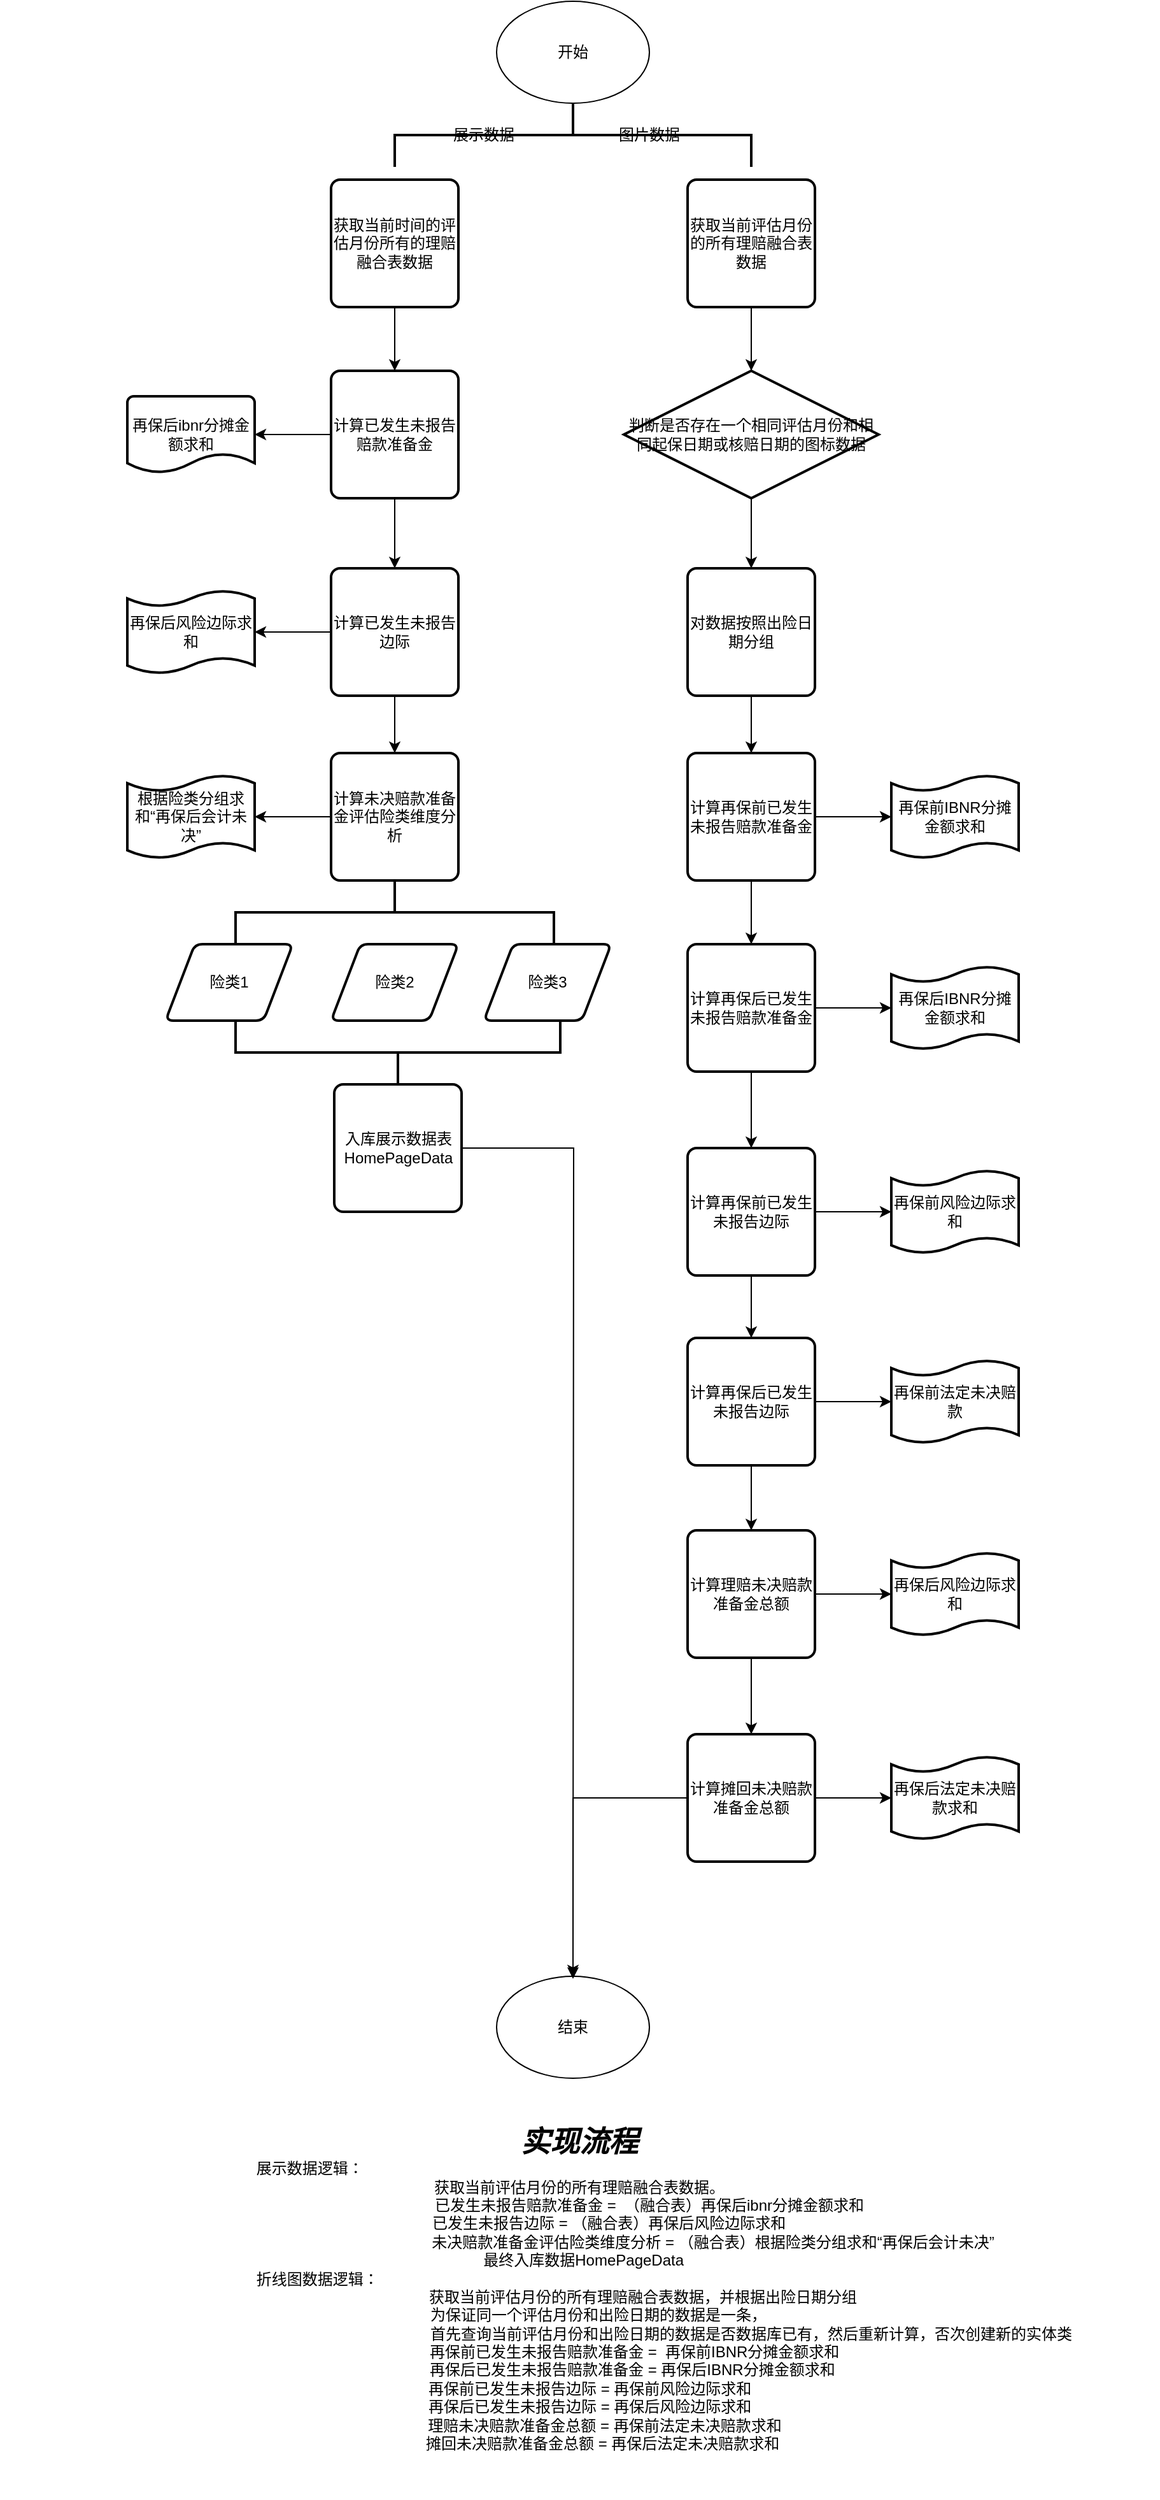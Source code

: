 <mxfile version="21.8.1" type="github">
  <diagram name="第 1 页" id="2nmkqMmpdVOXknUFFFJr">
    <mxGraphModel dx="1781" dy="495" grid="1" gridSize="10" guides="1" tooltips="1" connect="1" arrows="1" fold="1" page="1" pageScale="1" pageWidth="827" pageHeight="1169" math="0" shadow="0">
      <root>
        <mxCell id="0" />
        <mxCell id="1" parent="0" />
        <mxCell id="ub2z6pUdlAEDYnLQV5LL-1" value="开始" style="ellipse;whiteSpace=wrap;html=1;" parent="1" vertex="1">
          <mxGeometry x="350" y="20" width="120" height="80" as="geometry" />
        </mxCell>
        <mxCell id="ub2z6pUdlAEDYnLQV5LL-2" value="结束" style="ellipse;whiteSpace=wrap;html=1;" parent="1" vertex="1">
          <mxGeometry x="350" y="1570" width="120" height="80" as="geometry" />
        </mxCell>
        <mxCell id="ub2z6pUdlAEDYnLQV5LL-22" value="" style="edgeStyle=orthogonalEdgeStyle;rounded=0;orthogonalLoop=1;jettySize=auto;html=1;" parent="1" source="ub2z6pUdlAEDYnLQV5LL-3" target="ub2z6pUdlAEDYnLQV5LL-4" edge="1">
          <mxGeometry relative="1" as="geometry" />
        </mxCell>
        <mxCell id="ub2z6pUdlAEDYnLQV5LL-3" value="获取当前时间的评估月份所有的理赔融合表数据" style="rounded=1;whiteSpace=wrap;html=1;absoluteArcSize=1;arcSize=14;strokeWidth=2;" parent="1" vertex="1">
          <mxGeometry x="220" y="160" width="100" height="100" as="geometry" />
        </mxCell>
        <mxCell id="ub2z6pUdlAEDYnLQV5LL-23" value="" style="edgeStyle=orthogonalEdgeStyle;rounded=0;orthogonalLoop=1;jettySize=auto;html=1;" parent="1" source="ub2z6pUdlAEDYnLQV5LL-4" target="ub2z6pUdlAEDYnLQV5LL-9" edge="1">
          <mxGeometry relative="1" as="geometry" />
        </mxCell>
        <mxCell id="ub2z6pUdlAEDYnLQV5LL-24" value="" style="edgeStyle=orthogonalEdgeStyle;rounded=0;orthogonalLoop=1;jettySize=auto;html=1;" parent="1" source="ub2z6pUdlAEDYnLQV5LL-4" target="ub2z6pUdlAEDYnLQV5LL-8" edge="1">
          <mxGeometry relative="1" as="geometry" />
        </mxCell>
        <mxCell id="ub2z6pUdlAEDYnLQV5LL-4" value="计算已发生未报告赔款准备金" style="rounded=1;whiteSpace=wrap;html=1;absoluteArcSize=1;arcSize=14;strokeWidth=2;" parent="1" vertex="1">
          <mxGeometry x="220" y="310" width="100" height="100" as="geometry" />
        </mxCell>
        <mxCell id="ub2z6pUdlAEDYnLQV5LL-8" value="再保后ibnr分摊金额求和" style="strokeWidth=2;html=1;shape=mxgraph.flowchart.document2;whiteSpace=wrap;size=0.25;" parent="1" vertex="1">
          <mxGeometry x="60" y="330" width="100" height="60" as="geometry" />
        </mxCell>
        <mxCell id="ub2z6pUdlAEDYnLQV5LL-25" value="" style="edgeStyle=orthogonalEdgeStyle;rounded=0;orthogonalLoop=1;jettySize=auto;html=1;" parent="1" source="ub2z6pUdlAEDYnLQV5LL-9" target="ub2z6pUdlAEDYnLQV5LL-10" edge="1">
          <mxGeometry relative="1" as="geometry" />
        </mxCell>
        <mxCell id="ub2z6pUdlAEDYnLQV5LL-26" value="" style="edgeStyle=orthogonalEdgeStyle;rounded=0;orthogonalLoop=1;jettySize=auto;html=1;" parent="1" source="ub2z6pUdlAEDYnLQV5LL-9" target="ub2z6pUdlAEDYnLQV5LL-11" edge="1">
          <mxGeometry relative="1" as="geometry" />
        </mxCell>
        <mxCell id="ub2z6pUdlAEDYnLQV5LL-9" value="计算已发生未报告边际" style="rounded=1;whiteSpace=wrap;html=1;absoluteArcSize=1;arcSize=14;strokeWidth=2;" parent="1" vertex="1">
          <mxGeometry x="220" y="465" width="100" height="100" as="geometry" />
        </mxCell>
        <mxCell id="ub2z6pUdlAEDYnLQV5LL-10" value="再保后风险边际求和" style="shape=tape;whiteSpace=wrap;html=1;strokeWidth=2;size=0.19" parent="1" vertex="1">
          <mxGeometry x="60" y="482.5" width="100" height="65" as="geometry" />
        </mxCell>
        <mxCell id="ub2z6pUdlAEDYnLQV5LL-27" value="" style="edgeStyle=orthogonalEdgeStyle;rounded=0;orthogonalLoop=1;jettySize=auto;html=1;" parent="1" source="ub2z6pUdlAEDYnLQV5LL-11" target="ub2z6pUdlAEDYnLQV5LL-12" edge="1">
          <mxGeometry relative="1" as="geometry" />
        </mxCell>
        <mxCell id="ub2z6pUdlAEDYnLQV5LL-11" value="计算未决赔款准备金评估险类维度分析" style="rounded=1;whiteSpace=wrap;html=1;absoluteArcSize=1;arcSize=14;strokeWidth=2;" parent="1" vertex="1">
          <mxGeometry x="220" y="610" width="100" height="100" as="geometry" />
        </mxCell>
        <mxCell id="ub2z6pUdlAEDYnLQV5LL-12" value="根据险类分组求和“再保后会计未决”" style="shape=tape;whiteSpace=wrap;html=1;strokeWidth=2;size=0.19" parent="1" vertex="1">
          <mxGeometry x="60" y="627.5" width="100" height="65" as="geometry" />
        </mxCell>
        <mxCell id="ub2z6pUdlAEDYnLQV5LL-29" value="" style="edgeStyle=orthogonalEdgeStyle;rounded=0;orthogonalLoop=1;jettySize=auto;html=1;" parent="1" source="ub2z6pUdlAEDYnLQV5LL-13" target="ub2z6pUdlAEDYnLQV5LL-16" edge="1">
          <mxGeometry relative="1" as="geometry" />
        </mxCell>
        <mxCell id="ub2z6pUdlAEDYnLQV5LL-13" value="获取当前评估月份的所有理赔融合表数据" style="rounded=1;whiteSpace=wrap;html=1;absoluteArcSize=1;arcSize=14;strokeWidth=2;" parent="1" vertex="1">
          <mxGeometry x="500" y="160" width="100" height="100" as="geometry" />
        </mxCell>
        <mxCell id="ub2z6pUdlAEDYnLQV5LL-14" value="" style="strokeWidth=2;html=1;shape=mxgraph.flowchart.annotation_2;align=left;labelPosition=right;pointerEvents=1;direction=south;" parent="1" vertex="1">
          <mxGeometry x="270" y="100" width="280" height="50" as="geometry" />
        </mxCell>
        <mxCell id="ub2z6pUdlAEDYnLQV5LL-30" value="" style="edgeStyle=orthogonalEdgeStyle;rounded=0;orthogonalLoop=1;jettySize=auto;html=1;" parent="1" source="ub2z6pUdlAEDYnLQV5LL-16" target="ub2z6pUdlAEDYnLQV5LL-19" edge="1">
          <mxGeometry relative="1" as="geometry" />
        </mxCell>
        <mxCell id="ub2z6pUdlAEDYnLQV5LL-16" value="判断是否存在一个相同评估月份和相同起保日期或核赔日期的图标数据" style="strokeWidth=2;html=1;shape=mxgraph.flowchart.decision;whiteSpace=wrap;" parent="1" vertex="1">
          <mxGeometry x="450" y="310" width="200" height="100" as="geometry" />
        </mxCell>
        <mxCell id="ub2z6pUdlAEDYnLQV5LL-17" value="展示数据" style="text;strokeColor=none;align=center;fillColor=none;html=1;verticalAlign=middle;whiteSpace=wrap;rounded=0;" parent="1" vertex="1">
          <mxGeometry x="310" y="110" width="60" height="30" as="geometry" />
        </mxCell>
        <mxCell id="ub2z6pUdlAEDYnLQV5LL-18" value="图片数据" style="text;strokeColor=none;align=center;fillColor=none;html=1;verticalAlign=middle;whiteSpace=wrap;rounded=0;" parent="1" vertex="1">
          <mxGeometry x="440" y="110" width="60" height="30" as="geometry" />
        </mxCell>
        <mxCell id="ub2z6pUdlAEDYnLQV5LL-31" value="" style="edgeStyle=orthogonalEdgeStyle;rounded=0;orthogonalLoop=1;jettySize=auto;html=1;" parent="1" source="ub2z6pUdlAEDYnLQV5LL-19" target="ub2z6pUdlAEDYnLQV5LL-20" edge="1">
          <mxGeometry relative="1" as="geometry" />
        </mxCell>
        <mxCell id="ub2z6pUdlAEDYnLQV5LL-19" value="对数据按照出险日期分组" style="rounded=1;whiteSpace=wrap;html=1;absoluteArcSize=1;arcSize=14;strokeWidth=2;" parent="1" vertex="1">
          <mxGeometry x="500" y="465" width="100" height="100" as="geometry" />
        </mxCell>
        <mxCell id="ub2z6pUdlAEDYnLQV5LL-32" value="" style="edgeStyle=orthogonalEdgeStyle;rounded=0;orthogonalLoop=1;jettySize=auto;html=1;" parent="1" source="ub2z6pUdlAEDYnLQV5LL-20" target="ub2z6pUdlAEDYnLQV5LL-21" edge="1">
          <mxGeometry relative="1" as="geometry" />
        </mxCell>
        <mxCell id="ub2z6pUdlAEDYnLQV5LL-35" value="" style="edgeStyle=orthogonalEdgeStyle;rounded=0;orthogonalLoop=1;jettySize=auto;html=1;" parent="1" source="ub2z6pUdlAEDYnLQV5LL-20" target="ub2z6pUdlAEDYnLQV5LL-33" edge="1">
          <mxGeometry relative="1" as="geometry" />
        </mxCell>
        <mxCell id="ub2z6pUdlAEDYnLQV5LL-20" value="计算再保前已发生未报告赔款准备金" style="rounded=1;whiteSpace=wrap;html=1;absoluteArcSize=1;arcSize=14;strokeWidth=2;" parent="1" vertex="1">
          <mxGeometry x="500" y="610" width="100" height="100" as="geometry" />
        </mxCell>
        <mxCell id="ub2z6pUdlAEDYnLQV5LL-21" value="再保前IBNR分摊金额求和" style="shape=tape;whiteSpace=wrap;html=1;strokeWidth=2;size=0.19" parent="1" vertex="1">
          <mxGeometry x="660" y="627.5" width="100" height="65" as="geometry" />
        </mxCell>
        <mxCell id="ub2z6pUdlAEDYnLQV5LL-37" value="" style="edgeStyle=orthogonalEdgeStyle;rounded=0;orthogonalLoop=1;jettySize=auto;html=1;" parent="1" source="ub2z6pUdlAEDYnLQV5LL-33" target="ub2z6pUdlAEDYnLQV5LL-36" edge="1">
          <mxGeometry relative="1" as="geometry" />
        </mxCell>
        <mxCell id="ub2z6pUdlAEDYnLQV5LL-42" value="" style="edgeStyle=orthogonalEdgeStyle;rounded=0;orthogonalLoop=1;jettySize=auto;html=1;" parent="1" source="ub2z6pUdlAEDYnLQV5LL-33" target="ub2z6pUdlAEDYnLQV5LL-38" edge="1">
          <mxGeometry relative="1" as="geometry" />
        </mxCell>
        <mxCell id="ub2z6pUdlAEDYnLQV5LL-33" value="计算再保后已发生未报告赔款准备金" style="rounded=1;whiteSpace=wrap;html=1;absoluteArcSize=1;arcSize=14;strokeWidth=2;" parent="1" vertex="1">
          <mxGeometry x="500" y="760" width="100" height="100" as="geometry" />
        </mxCell>
        <mxCell id="ub2z6pUdlAEDYnLQV5LL-36" value="再保后IBNR分摊金额求和" style="shape=tape;whiteSpace=wrap;html=1;strokeWidth=2;size=0.19" parent="1" vertex="1">
          <mxGeometry x="660" y="777.5" width="100" height="65" as="geometry" />
        </mxCell>
        <mxCell id="ub2z6pUdlAEDYnLQV5LL-40" value="" style="edgeStyle=orthogonalEdgeStyle;rounded=0;orthogonalLoop=1;jettySize=auto;html=1;" parent="1" source="ub2z6pUdlAEDYnLQV5LL-38" target="ub2z6pUdlAEDYnLQV5LL-39" edge="1">
          <mxGeometry relative="1" as="geometry" />
        </mxCell>
        <mxCell id="ub2z6pUdlAEDYnLQV5LL-44" value="" style="edgeStyle=orthogonalEdgeStyle;rounded=0;orthogonalLoop=1;jettySize=auto;html=1;" parent="1" source="ub2z6pUdlAEDYnLQV5LL-38" target="ub2z6pUdlAEDYnLQV5LL-43" edge="1">
          <mxGeometry relative="1" as="geometry" />
        </mxCell>
        <mxCell id="ub2z6pUdlAEDYnLQV5LL-38" value="计算再保前已发生未报告边际" style="rounded=1;whiteSpace=wrap;html=1;absoluteArcSize=1;arcSize=14;strokeWidth=2;" parent="1" vertex="1">
          <mxGeometry x="500" y="920" width="100" height="100" as="geometry" />
        </mxCell>
        <mxCell id="ub2z6pUdlAEDYnLQV5LL-39" value="再保前风险边际求和" style="shape=tape;whiteSpace=wrap;html=1;strokeWidth=2;size=0.19" parent="1" vertex="1">
          <mxGeometry x="660" y="937.5" width="100" height="65" as="geometry" />
        </mxCell>
        <mxCell id="ub2z6pUdlAEDYnLQV5LL-46" value="" style="edgeStyle=orthogonalEdgeStyle;rounded=0;orthogonalLoop=1;jettySize=auto;html=1;" parent="1" source="ub2z6pUdlAEDYnLQV5LL-43" target="ub2z6pUdlAEDYnLQV5LL-45" edge="1">
          <mxGeometry relative="1" as="geometry" />
        </mxCell>
        <mxCell id="ub2z6pUdlAEDYnLQV5LL-49" value="" style="edgeStyle=orthogonalEdgeStyle;rounded=0;orthogonalLoop=1;jettySize=auto;html=1;" parent="1" source="ub2z6pUdlAEDYnLQV5LL-43" target="ub2z6pUdlAEDYnLQV5LL-47" edge="1">
          <mxGeometry relative="1" as="geometry" />
        </mxCell>
        <mxCell id="ub2z6pUdlAEDYnLQV5LL-43" value="计算再保后已发生未报告边际" style="rounded=1;whiteSpace=wrap;html=1;absoluteArcSize=1;arcSize=14;strokeWidth=2;" parent="1" vertex="1">
          <mxGeometry x="500" y="1069" width="100" height="100" as="geometry" />
        </mxCell>
        <mxCell id="ub2z6pUdlAEDYnLQV5LL-45" value="再保前法定未决赔款" style="shape=tape;whiteSpace=wrap;html=1;strokeWidth=2;size=0.19" parent="1" vertex="1">
          <mxGeometry x="660" y="1086.5" width="100" height="65" as="geometry" />
        </mxCell>
        <mxCell id="ub2z6pUdlAEDYnLQV5LL-50" value="" style="edgeStyle=orthogonalEdgeStyle;rounded=0;orthogonalLoop=1;jettySize=auto;html=1;" parent="1" source="ub2z6pUdlAEDYnLQV5LL-47" target="ub2z6pUdlAEDYnLQV5LL-48" edge="1">
          <mxGeometry relative="1" as="geometry" />
        </mxCell>
        <mxCell id="ub2z6pUdlAEDYnLQV5LL-52" value="" style="edgeStyle=orthogonalEdgeStyle;rounded=0;orthogonalLoop=1;jettySize=auto;html=1;" parent="1" source="ub2z6pUdlAEDYnLQV5LL-47" target="ub2z6pUdlAEDYnLQV5LL-51" edge="1">
          <mxGeometry relative="1" as="geometry" />
        </mxCell>
        <mxCell id="ub2z6pUdlAEDYnLQV5LL-47" value="计算理赔未决赔款准备金总额" style="rounded=1;whiteSpace=wrap;html=1;absoluteArcSize=1;arcSize=14;strokeWidth=2;" parent="1" vertex="1">
          <mxGeometry x="500" y="1220" width="100" height="100" as="geometry" />
        </mxCell>
        <mxCell id="ub2z6pUdlAEDYnLQV5LL-48" value="再保后风险边际求和" style="shape=tape;whiteSpace=wrap;html=1;strokeWidth=2;size=0.19" parent="1" vertex="1">
          <mxGeometry x="660" y="1237.5" width="100" height="65" as="geometry" />
        </mxCell>
        <mxCell id="ub2z6pUdlAEDYnLQV5LL-54" value="" style="edgeStyle=orthogonalEdgeStyle;rounded=0;orthogonalLoop=1;jettySize=auto;html=1;" parent="1" source="ub2z6pUdlAEDYnLQV5LL-51" target="ub2z6pUdlAEDYnLQV5LL-53" edge="1">
          <mxGeometry relative="1" as="geometry" />
        </mxCell>
        <mxCell id="D-iAr4KjgoPCT8DCKRn9-1" style="edgeStyle=orthogonalEdgeStyle;rounded=0;orthogonalLoop=1;jettySize=auto;html=1;entryX=0.5;entryY=0;entryDx=0;entryDy=0;" edge="1" parent="1" source="ub2z6pUdlAEDYnLQV5LL-51" target="ub2z6pUdlAEDYnLQV5LL-2">
          <mxGeometry relative="1" as="geometry" />
        </mxCell>
        <mxCell id="ub2z6pUdlAEDYnLQV5LL-51" value="计算摊回未决赔款准备金总额" style="rounded=1;whiteSpace=wrap;html=1;absoluteArcSize=1;arcSize=14;strokeWidth=2;" parent="1" vertex="1">
          <mxGeometry x="500" y="1380" width="100" height="100" as="geometry" />
        </mxCell>
        <mxCell id="ub2z6pUdlAEDYnLQV5LL-53" value="再保后法定未决赔款求和" style="shape=tape;whiteSpace=wrap;html=1;strokeWidth=2;size=0.19" parent="1" vertex="1">
          <mxGeometry x="660" y="1397.5" width="100" height="65" as="geometry" />
        </mxCell>
        <mxCell id="D-iAr4KjgoPCT8DCKRn9-2" value="&lt;b&gt;&lt;i&gt;&lt;font style=&quot;font-size: 23px;&quot;&gt;实现流程&lt;/font&gt;&lt;/i&gt;&lt;/b&gt;&lt;br&gt;&lt;div style=&quot;text-align: left;&quot;&gt;&lt;span style=&quot;background-color: initial;&quot;&gt;&amp;nbsp; &amp;nbsp; &amp;nbsp; &amp;nbsp; &amp;nbsp; &amp;nbsp; &amp;nbsp; &amp;nbsp; &amp;nbsp; &amp;nbsp; &amp;nbsp; &amp;nbsp; &amp;nbsp; &amp;nbsp; &amp;nbsp; &amp;nbsp; &amp;nbsp; &amp;nbsp; &amp;nbsp; &amp;nbsp; 展示数据逻辑：&lt;/span&gt;&lt;/div&gt;获取当前评估月份的所有理赔融合表数据。&lt;br&gt;&amp;nbsp; &amp;nbsp; &amp;nbsp; &amp;nbsp; &amp;nbsp; &amp;nbsp; &amp;nbsp; &amp;nbsp; &amp;nbsp; &amp;nbsp; &amp;nbsp; &amp;nbsp; &amp;nbsp; &amp;nbsp; &amp;nbsp; &amp;nbsp; &amp;nbsp;已发生未报告赔款准备金 =&amp;nbsp; （融合表）再保后ibnr分摊金额求和&lt;br&gt;&amp;nbsp; &amp;nbsp; &amp;nbsp; &amp;nbsp; &amp;nbsp; &amp;nbsp; &amp;nbsp; 已发生未报告边际 = （融合表）再保后风险边际求和&lt;br&gt;&amp;nbsp; &amp;nbsp; &amp;nbsp; &amp;nbsp; &amp;nbsp; &amp;nbsp; &amp;nbsp; &amp;nbsp; &amp;nbsp; &amp;nbsp; &amp;nbsp; &amp;nbsp; &amp;nbsp; &amp;nbsp; &amp;nbsp; &amp;nbsp; &amp;nbsp; &amp;nbsp; &amp;nbsp; &amp;nbsp; &amp;nbsp; &amp;nbsp; &amp;nbsp; &amp;nbsp; &amp;nbsp; &amp;nbsp; &amp;nbsp; &amp;nbsp; &amp;nbsp; &amp;nbsp; &amp;nbsp; &amp;nbsp;未决赔款准备金评估险类维度分析 = （融合表）根据险类分组求和“再保后会计未决”&lt;br&gt;&amp;nbsp; 最终入库数据HomePageData&lt;br&gt;&lt;div style=&quot;text-align: left;&quot;&gt;&lt;span style=&quot;background-color: initial;&quot;&gt;&amp;nbsp; &amp;nbsp; &amp;nbsp; &amp;nbsp; &amp;nbsp; &amp;nbsp; &amp;nbsp; &amp;nbsp; &amp;nbsp; &amp;nbsp; &amp;nbsp; &amp;nbsp; &amp;nbsp; &amp;nbsp; &amp;nbsp; &amp;nbsp; &amp;nbsp; &amp;nbsp; &amp;nbsp; &amp;nbsp; 折线图数据逻辑：&lt;/span&gt;&lt;/div&gt;&lt;div style=&quot;&quot;&gt;&lt;span style=&quot;background-color: initial;&quot;&gt;&amp;nbsp; &amp;nbsp; &amp;nbsp; &amp;nbsp; &amp;nbsp; &amp;nbsp; &amp;nbsp; &amp;nbsp; &amp;nbsp; &amp;nbsp; &amp;nbsp; &amp;nbsp; &amp;nbsp; &amp;nbsp; &amp;nbsp; 获取当前评估月份的所有理赔融合表数据，并根据出险日期分组&lt;/span&gt;&lt;/div&gt;&lt;div style=&quot;&quot;&gt;&amp;nbsp; &amp;nbsp; &amp;nbsp; &amp;nbsp; &amp;nbsp;为保证同一个评估月份和出险日期的数据是一条，&lt;/div&gt;&lt;div style=&quot;&quot;&gt;&amp;nbsp; &amp;nbsp; &amp;nbsp; &amp;nbsp; &amp;nbsp; &amp;nbsp; &amp;nbsp; &amp;nbsp; &amp;nbsp; &amp;nbsp; &amp;nbsp; &amp;nbsp; &amp;nbsp; &amp;nbsp; &amp;nbsp; &amp;nbsp; &amp;nbsp; &amp;nbsp; &amp;nbsp; &amp;nbsp; &amp;nbsp; &amp;nbsp; &amp;nbsp; &amp;nbsp; &amp;nbsp; &amp;nbsp; &amp;nbsp; &amp;nbsp; &amp;nbsp; &amp;nbsp; &amp;nbsp; &amp;nbsp; &amp;nbsp; &amp;nbsp; &amp;nbsp; &amp;nbsp; &amp;nbsp; &amp;nbsp; &amp;nbsp; &amp;nbsp; &amp;nbsp;首先查询当前评估月份和出险日期的数据是否数据库已有，然后重新计算，否次创建新的实体类&lt;/div&gt;&lt;div style=&quot;&quot;&gt;&amp;nbsp; &amp;nbsp; &amp;nbsp; &amp;nbsp; &amp;nbsp; &amp;nbsp; &amp;nbsp; &amp;nbsp; &amp;nbsp; &amp;nbsp; &amp;nbsp; &amp;nbsp; &amp;nbsp; 再保前已发生未报告赔款准备金 =&amp;nbsp; 再保前IBNR分摊金额求和&lt;/div&gt;&lt;div style=&quot;&quot;&gt;&amp;nbsp; &amp;nbsp; &amp;nbsp; &amp;nbsp; &amp;nbsp; &amp;nbsp; &amp;nbsp; &amp;nbsp; &amp;nbsp; &amp;nbsp; &amp;nbsp; &amp;nbsp; &amp;nbsp;再保后已发生未报告赔款准备金 = 再保后IBNR分摊金额求和&lt;/div&gt;&lt;div style=&quot;&quot;&gt;&amp;nbsp; &amp;nbsp; &amp;nbsp;再保前已发生未报告边际 = 再保前风险边际求和&lt;/div&gt;&lt;div style=&quot;&quot;&gt;&amp;nbsp; &amp;nbsp; &amp;nbsp;再保后已发生未报告边际 = 再保后风险边际求和&lt;/div&gt;&lt;div style=&quot;&quot;&gt;&amp;nbsp; &amp;nbsp; &amp;nbsp; &amp;nbsp; &amp;nbsp; &amp;nbsp; 理赔未决赔款准备金总额 = 再保前法定未决赔款求和&lt;/div&gt;&lt;div style=&quot;&quot;&gt;&amp;nbsp; &amp;nbsp; &amp;nbsp; &amp;nbsp; &amp;nbsp; &amp;nbsp;摊回未决赔款准备金总额 = 再保后法定未决赔款求和&lt;/div&gt;" style="text;strokeColor=none;align=center;fillColor=none;html=1;verticalAlign=middle;whiteSpace=wrap;rounded=0;" vertex="1" parent="1">
          <mxGeometry x="-40" y="1650" width="910" height="330" as="geometry" />
        </mxCell>
        <mxCell id="D-iAr4KjgoPCT8DCKRn9-4" value="险类1" style="shape=parallelogram;html=1;strokeWidth=2;perimeter=parallelogramPerimeter;whiteSpace=wrap;rounded=1;arcSize=12;size=0.23;" vertex="1" parent="1">
          <mxGeometry x="90" y="760" width="100" height="60" as="geometry" />
        </mxCell>
        <mxCell id="D-iAr4KjgoPCT8DCKRn9-5" value="险类2" style="shape=parallelogram;html=1;strokeWidth=2;perimeter=parallelogramPerimeter;whiteSpace=wrap;rounded=1;arcSize=12;size=0.23;" vertex="1" parent="1">
          <mxGeometry x="220" y="760" width="100" height="60" as="geometry" />
        </mxCell>
        <mxCell id="D-iAr4KjgoPCT8DCKRn9-6" value="险类3" style="shape=parallelogram;html=1;strokeWidth=2;perimeter=parallelogramPerimeter;whiteSpace=wrap;rounded=1;arcSize=12;size=0.23;" vertex="1" parent="1">
          <mxGeometry x="340" y="760" width="100" height="60" as="geometry" />
        </mxCell>
        <mxCell id="D-iAr4KjgoPCT8DCKRn9-11" value="" style="strokeWidth=2;html=1;shape=mxgraph.flowchart.annotation_2;align=left;labelPosition=right;pointerEvents=1;direction=south;" vertex="1" parent="1">
          <mxGeometry x="145" y="710" width="250" height="50" as="geometry" />
        </mxCell>
        <mxCell id="D-iAr4KjgoPCT8DCKRn9-21" value="" style="strokeWidth=2;html=1;shape=mxgraph.flowchart.annotation_2;align=left;labelPosition=right;pointerEvents=1;direction=north;" vertex="1" parent="1">
          <mxGeometry x="145" y="820" width="255" height="50" as="geometry" />
        </mxCell>
        <mxCell id="D-iAr4KjgoPCT8DCKRn9-23" style="edgeStyle=orthogonalEdgeStyle;rounded=0;orthogonalLoop=1;jettySize=auto;html=1;" edge="1" parent="1" source="D-iAr4KjgoPCT8DCKRn9-22">
          <mxGeometry relative="1" as="geometry">
            <mxPoint x="410" y="1572" as="targetPoint" />
          </mxGeometry>
        </mxCell>
        <mxCell id="D-iAr4KjgoPCT8DCKRn9-22" value="入库展示数据表HomePageData" style="rounded=1;whiteSpace=wrap;html=1;absoluteArcSize=1;arcSize=14;strokeWidth=2;" vertex="1" parent="1">
          <mxGeometry x="222.5" y="870" width="100" height="100" as="geometry" />
        </mxCell>
      </root>
    </mxGraphModel>
  </diagram>
</mxfile>
